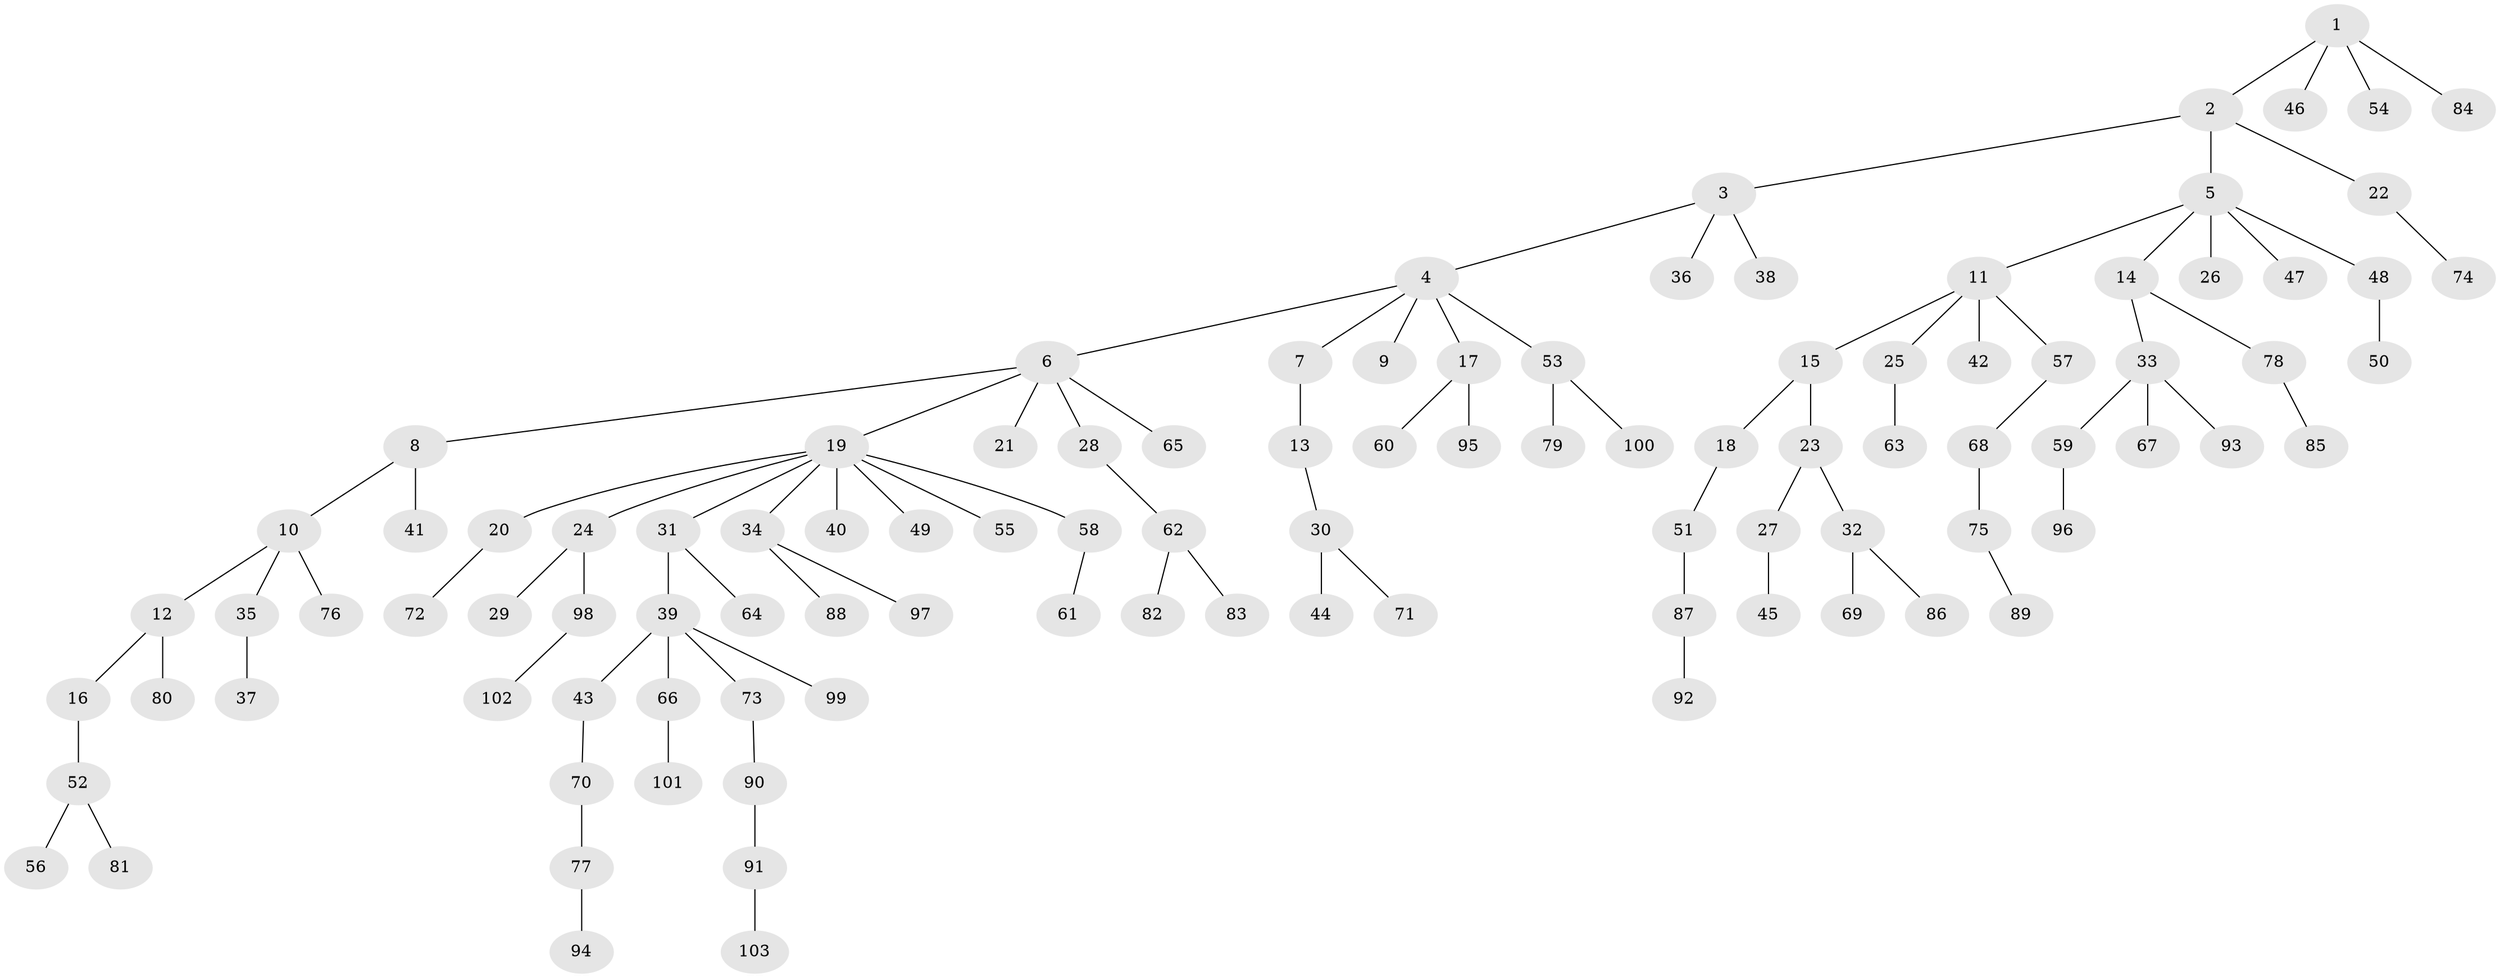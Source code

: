 // coarse degree distribution, {4: 0.09523809523809523, 2: 0.2857142857142857, 3: 0.07142857142857142, 1: 0.5, 7: 0.023809523809523808, 5: 0.023809523809523808}
// Generated by graph-tools (version 1.1) at 2025/37/03/04/25 23:37:29]
// undirected, 103 vertices, 102 edges
graph export_dot {
  node [color=gray90,style=filled];
  1;
  2;
  3;
  4;
  5;
  6;
  7;
  8;
  9;
  10;
  11;
  12;
  13;
  14;
  15;
  16;
  17;
  18;
  19;
  20;
  21;
  22;
  23;
  24;
  25;
  26;
  27;
  28;
  29;
  30;
  31;
  32;
  33;
  34;
  35;
  36;
  37;
  38;
  39;
  40;
  41;
  42;
  43;
  44;
  45;
  46;
  47;
  48;
  49;
  50;
  51;
  52;
  53;
  54;
  55;
  56;
  57;
  58;
  59;
  60;
  61;
  62;
  63;
  64;
  65;
  66;
  67;
  68;
  69;
  70;
  71;
  72;
  73;
  74;
  75;
  76;
  77;
  78;
  79;
  80;
  81;
  82;
  83;
  84;
  85;
  86;
  87;
  88;
  89;
  90;
  91;
  92;
  93;
  94;
  95;
  96;
  97;
  98;
  99;
  100;
  101;
  102;
  103;
  1 -- 2;
  1 -- 46;
  1 -- 54;
  1 -- 84;
  2 -- 3;
  2 -- 5;
  2 -- 22;
  3 -- 4;
  3 -- 36;
  3 -- 38;
  4 -- 6;
  4 -- 7;
  4 -- 9;
  4 -- 17;
  4 -- 53;
  5 -- 11;
  5 -- 14;
  5 -- 26;
  5 -- 47;
  5 -- 48;
  6 -- 8;
  6 -- 19;
  6 -- 21;
  6 -- 28;
  6 -- 65;
  7 -- 13;
  8 -- 10;
  8 -- 41;
  10 -- 12;
  10 -- 35;
  10 -- 76;
  11 -- 15;
  11 -- 25;
  11 -- 42;
  11 -- 57;
  12 -- 16;
  12 -- 80;
  13 -- 30;
  14 -- 33;
  14 -- 78;
  15 -- 18;
  15 -- 23;
  16 -- 52;
  17 -- 60;
  17 -- 95;
  18 -- 51;
  19 -- 20;
  19 -- 24;
  19 -- 31;
  19 -- 34;
  19 -- 40;
  19 -- 49;
  19 -- 55;
  19 -- 58;
  20 -- 72;
  22 -- 74;
  23 -- 27;
  23 -- 32;
  24 -- 29;
  24 -- 98;
  25 -- 63;
  27 -- 45;
  28 -- 62;
  30 -- 44;
  30 -- 71;
  31 -- 39;
  31 -- 64;
  32 -- 69;
  32 -- 86;
  33 -- 59;
  33 -- 67;
  33 -- 93;
  34 -- 88;
  34 -- 97;
  35 -- 37;
  39 -- 43;
  39 -- 66;
  39 -- 73;
  39 -- 99;
  43 -- 70;
  48 -- 50;
  51 -- 87;
  52 -- 56;
  52 -- 81;
  53 -- 79;
  53 -- 100;
  57 -- 68;
  58 -- 61;
  59 -- 96;
  62 -- 82;
  62 -- 83;
  66 -- 101;
  68 -- 75;
  70 -- 77;
  73 -- 90;
  75 -- 89;
  77 -- 94;
  78 -- 85;
  87 -- 92;
  90 -- 91;
  91 -- 103;
  98 -- 102;
}
